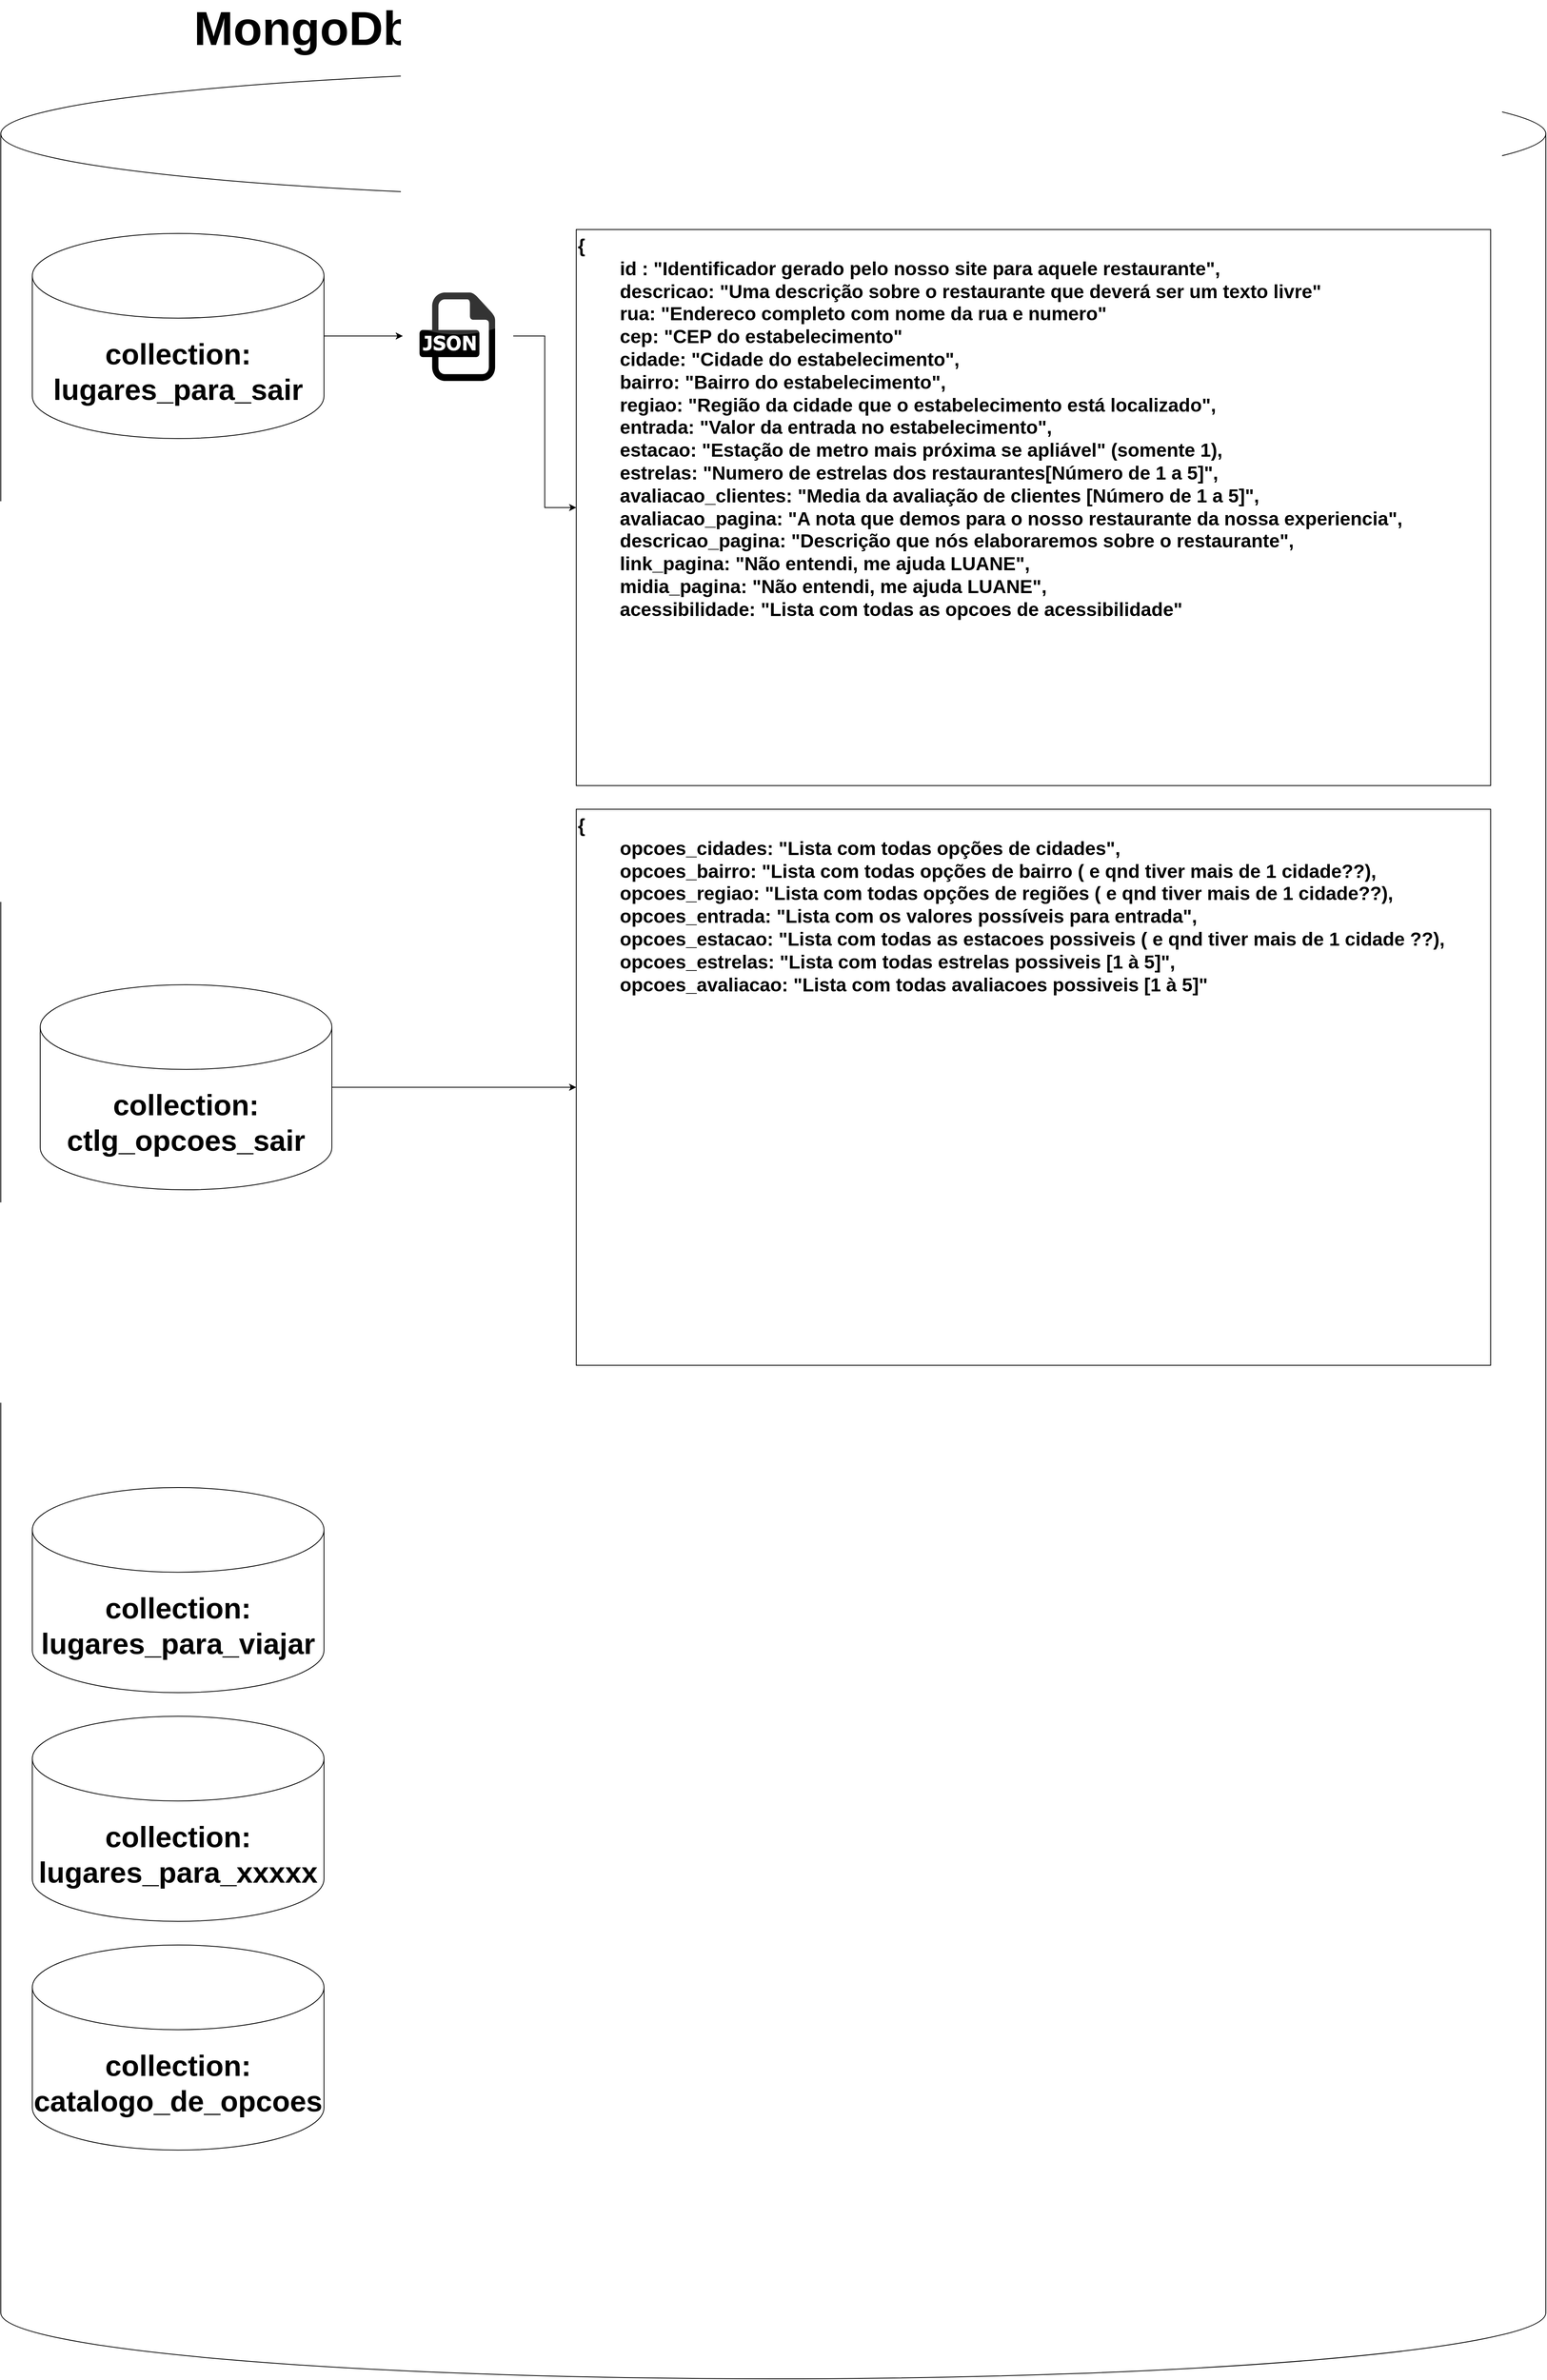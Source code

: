 <mxfile version="22.1.3" type="github">
  <diagram name="Travel And Dine - Banco de Dados" id="l2abdUlIpdZk-L6hSmc2">
    <mxGraphModel dx="2049" dy="1296" grid="1" gridSize="10" guides="1" tooltips="1" connect="1" arrows="1" fold="1" page="1" pageScale="1" pageWidth="50000" pageHeight="50000" math="0" shadow="0">
      <root>
        <mxCell id="0" />
        <mxCell id="1" parent="0" />
        <mxCell id="otfIkombBEl5gzPAVcly-1" value="" style="shape=cylinder3;whiteSpace=wrap;html=1;boundedLbl=1;backgroundOutline=1;size=83.667;" vertex="1" parent="1">
          <mxGeometry x="130" y="130" width="1960" height="2930" as="geometry" />
        </mxCell>
        <mxCell id="otfIkombBEl5gzPAVcly-2" value="&lt;span style=&quot;font-size: 60px;&quot;&gt;&lt;b style=&quot;font-size: 60px;&quot;&gt;MongoDb&amp;nbsp; &amp;nbsp;- Banco de Dados&amp;nbsp;&lt;/b&gt;&lt;/span&gt;" style="text;html=1;strokeColor=none;fillColor=none;align=center;verticalAlign=middle;whiteSpace=wrap;rounded=0;fontSize=60;" vertex="1" parent="1">
          <mxGeometry x="150" y="50" width="1300" height="60" as="geometry" />
        </mxCell>
        <mxCell id="otfIkombBEl5gzPAVcly-12" style="edgeStyle=orthogonalEdgeStyle;rounded=0;orthogonalLoop=1;jettySize=auto;html=1;" edge="1" parent="1" source="otfIkombBEl5gzPAVcly-4" target="otfIkombBEl5gzPAVcly-10">
          <mxGeometry relative="1" as="geometry" />
        </mxCell>
        <mxCell id="otfIkombBEl5gzPAVcly-4" value="collection:&lt;br style=&quot;font-size: 37px;&quot;&gt;lugares_para_sair" style="shape=cylinder3;whiteSpace=wrap;html=1;boundedLbl=1;backgroundOutline=1;size=53.667;fontSize=37;fontStyle=1" vertex="1" parent="1">
          <mxGeometry x="170" y="340" width="370" height="260" as="geometry" />
        </mxCell>
        <mxCell id="otfIkombBEl5gzPAVcly-17" style="edgeStyle=orthogonalEdgeStyle;rounded=0;orthogonalLoop=1;jettySize=auto;html=1;" edge="1" parent="1" source="otfIkombBEl5gzPAVcly-5" target="otfIkombBEl5gzPAVcly-16">
          <mxGeometry relative="1" as="geometry" />
        </mxCell>
        <mxCell id="otfIkombBEl5gzPAVcly-5" value="collection:&lt;br style=&quot;border-color: var(--border-color);&quot;&gt;ctlg_opcoes_sair" style="shape=cylinder3;whiteSpace=wrap;html=1;boundedLbl=1;backgroundOutline=1;size=53.667;fontSize=37;fontStyle=1" vertex="1" parent="1">
          <mxGeometry x="180" y="1292.5" width="370" height="260" as="geometry" />
        </mxCell>
        <mxCell id="otfIkombBEl5gzPAVcly-6" value="collection:&lt;br style=&quot;border-color: var(--border-color);&quot;&gt;lugares_para_viajar" style="shape=cylinder3;whiteSpace=wrap;html=1;boundedLbl=1;backgroundOutline=1;size=53.667;fontSize=37;fontStyle=1" vertex="1" parent="1">
          <mxGeometry x="170" y="1930" width="370" height="260" as="geometry" />
        </mxCell>
        <mxCell id="otfIkombBEl5gzPAVcly-7" value="collection:&lt;br style=&quot;font-size: 37px;&quot;&gt;lugares_para_xxxxx" style="shape=cylinder3;whiteSpace=wrap;html=1;boundedLbl=1;backgroundOutline=1;size=53.667;fontSize=37;fontStyle=1" vertex="1" parent="1">
          <mxGeometry x="170" y="2220" width="370" height="260" as="geometry" />
        </mxCell>
        <mxCell id="otfIkombBEl5gzPAVcly-8" value="collection:&lt;br style=&quot;font-size: 37px;&quot;&gt;catalogo_de_opcoes" style="shape=cylinder3;whiteSpace=wrap;html=1;boundedLbl=1;backgroundOutline=1;size=53.667;fontSize=37;fontStyle=1" vertex="1" parent="1">
          <mxGeometry x="170" y="2510" width="370" height="260" as="geometry" />
        </mxCell>
        <mxCell id="otfIkombBEl5gzPAVcly-15" value="" style="edgeStyle=orthogonalEdgeStyle;rounded=0;orthogonalLoop=1;jettySize=auto;html=1;" edge="1" parent="1" source="otfIkombBEl5gzPAVcly-10" target="otfIkombBEl5gzPAVcly-13">
          <mxGeometry relative="1" as="geometry" />
        </mxCell>
        <mxCell id="otfIkombBEl5gzPAVcly-10" value="" style="dashed=0;outlineConnect=0;html=1;align=center;labelPosition=center;verticalLabelPosition=bottom;verticalAlign=top;shape=mxgraph.webicons.json;gradientColor=none;fillColor=none;" vertex="1" parent="1">
          <mxGeometry x="640" y="395" width="140.13" height="150" as="geometry" />
        </mxCell>
        <mxCell id="otfIkombBEl5gzPAVcly-13" value="{&lt;br style=&quot;font-size: 24px;&quot;&gt;&lt;span style=&quot;font-size: 24px;&quot;&gt;&lt;span style=&quot;&quot;&gt;&amp;nbsp;&amp;nbsp;&amp;nbsp;&amp;nbsp;&lt;span style=&quot;&quot;&gt;&lt;span style=&quot;white-space: pre;&quot;&gt;&amp;nbsp;&amp;nbsp;&amp;nbsp;&amp;nbsp;&lt;/span&gt;&lt;/span&gt;&lt;/span&gt;&lt;/span&gt;id : &quot;Identificador gerado pelo nosso site para aquele restaurante&quot;,&lt;br&gt;&lt;span style=&quot;&quot;&gt;&lt;span style=&quot;&quot;&gt;&amp;nbsp;&amp;nbsp;&amp;nbsp;&amp;nbsp;&lt;span style=&quot;&quot;&gt;&lt;span style=&quot;white-space: pre;&quot;&gt;&amp;nbsp;&amp;nbsp;&amp;nbsp;&amp;nbsp;&lt;/span&gt;&lt;/span&gt;&lt;/span&gt;&lt;/span&gt;descricao: &quot;Uma descrição sobre o restaurante que deverá ser um texto livre&quot;&lt;br&gt;&lt;span style=&quot;&quot;&gt;&lt;span style=&quot;&quot;&gt;&amp;nbsp;&amp;nbsp;&amp;nbsp;&amp;nbsp;&lt;span style=&quot;&quot;&gt;&lt;span style=&quot;white-space: pre;&quot;&gt;&amp;nbsp;&amp;nbsp;&amp;nbsp;&amp;nbsp;&lt;/span&gt;&lt;/span&gt;&lt;/span&gt;&lt;/span&gt;rua: &quot;Endereco completo com nome da rua e numero&quot;&lt;br&gt;&lt;span style=&quot;&quot;&gt;&lt;span style=&quot;&quot;&gt;&amp;nbsp;&amp;nbsp;&amp;nbsp;&amp;nbsp;&lt;span style=&quot;&quot;&gt;&lt;span style=&quot;white-space: pre;&quot;&gt;&amp;nbsp;&amp;nbsp;&amp;nbsp;&amp;nbsp;&lt;/span&gt;&lt;/span&gt;&lt;/span&gt;&lt;/span&gt;cep: &quot;CEP do estabelecimento&quot;&lt;br&gt;&lt;span style=&quot;&quot;&gt;&lt;span style=&quot;&quot;&gt;&amp;nbsp;&amp;nbsp;&amp;nbsp;&amp;nbsp;&lt;span style=&quot;&quot;&gt;&lt;span style=&quot;white-space: pre;&quot;&gt;&amp;nbsp;&amp;nbsp;&amp;nbsp;&amp;nbsp;&lt;/span&gt;&lt;/span&gt;&lt;/span&gt;&lt;/span&gt;cidade: &quot;Cidade do estabelecimento&quot;,&lt;br&gt;&lt;span style=&quot;&quot;&gt;&lt;span style=&quot;&quot;&gt;&amp;nbsp;&amp;nbsp;&amp;nbsp;&amp;nbsp;&lt;span style=&quot;&quot;&gt;&lt;span style=&quot;white-space: pre;&quot;&gt;&amp;nbsp;&amp;nbsp;&amp;nbsp;&amp;nbsp;&lt;/span&gt;&lt;/span&gt;&lt;/span&gt;&lt;/span&gt;bairro: &quot;Bairro do estabelecimento&quot;,&lt;br&gt;&lt;span style=&quot;white-space: pre;&quot;&gt;&#x9;&lt;/span&gt;regiao: &quot;Região da cidade que o estabelecimento está localizado&quot;,&lt;br&gt;&lt;span style=&quot;&quot;&gt;&lt;span style=&quot;&quot;&gt;&amp;nbsp;&amp;nbsp;&amp;nbsp;&amp;nbsp;&lt;span style=&quot;&quot;&gt;&lt;span style=&quot;white-space: pre;&quot;&gt;&amp;nbsp;&amp;nbsp;&amp;nbsp;&amp;nbsp;&lt;/span&gt;&lt;/span&gt;&lt;/span&gt;&lt;/span&gt;entrada: &quot;Valor da entrada no estabelecimento&quot;,&lt;br&gt;&lt;span style=&quot;&quot;&gt;&lt;span style=&quot;&quot;&gt;&amp;nbsp;&amp;nbsp;&amp;nbsp;&amp;nbsp;&lt;span style=&quot;&quot;&gt;&lt;span style=&quot;white-space: pre;&quot;&gt;&amp;nbsp;&amp;nbsp;&amp;nbsp;&amp;nbsp;&lt;/span&gt;&lt;/span&gt;&lt;/span&gt;&lt;/span&gt;estacao: &quot;Estação de metro mais próxima se apliável&quot; (somente 1),&lt;br&gt;&lt;span style=&quot;&quot;&gt;&lt;span style=&quot;&quot;&gt;&amp;nbsp;&amp;nbsp;&amp;nbsp;&amp;nbsp;&lt;span style=&quot;&quot;&gt;&lt;span style=&quot;white-space: pre;&quot;&gt;&amp;nbsp;&amp;nbsp;&amp;nbsp;&amp;nbsp;&lt;/span&gt;&lt;/span&gt;&lt;/span&gt;&lt;/span&gt;estrelas: &quot;Numero de estrelas dos restaurantes[Número de 1 a 5]&quot;,&lt;br&gt;&lt;span style=&quot;&quot;&gt;&lt;span style=&quot;&quot;&gt;&amp;nbsp;&amp;nbsp;&amp;nbsp;&amp;nbsp;&lt;span style=&quot;&quot;&gt;&lt;span style=&quot;white-space: pre;&quot;&gt;&amp;nbsp;&amp;nbsp;&amp;nbsp;&amp;nbsp;&lt;/span&gt;&lt;/span&gt;&lt;/span&gt;&lt;/span&gt;avaliacao_clientes: &quot;Media da avaliação de clientes [Número de 1 a 5]&quot;,&lt;br&gt;&lt;span style=&quot;&quot;&gt;&lt;span style=&quot;white-space: pre;&quot;&gt;&amp;nbsp;&amp;nbsp;&amp;nbsp;&amp;nbsp;&lt;span style=&quot;white-space: pre;&quot;&gt;&#x9;&lt;/span&gt;&lt;/span&gt;&lt;/span&gt;avaliacao_pagina: &quot;A nota que demos para o nosso restaurante da nossa experiencia&quot;,&lt;br&gt;&lt;span style=&quot;&quot;&gt;&lt;span style=&quot;white-space: pre;&quot;&gt;&amp;nbsp;&amp;nbsp;&amp;nbsp;&amp;nbsp;&lt;span style=&quot;white-space: pre;&quot;&gt;&#x9;&lt;/span&gt;&lt;/span&gt;&lt;/span&gt;descricao_pagina: &quot;Descrição que nós elaboraremos sobre o restaurante&quot;,&lt;br&gt;&lt;span style=&quot;&quot;&gt;&lt;span style=&quot;white-space: pre;&quot;&gt;&amp;nbsp;&amp;nbsp;&amp;nbsp;&amp;nbsp;&lt;span style=&quot;white-space: pre;&quot;&gt;&#x9;&lt;/span&gt;&lt;/span&gt;&lt;/span&gt;link_pagina: &quot;Não entendi, me ajuda LUANE&quot;,&lt;br&gt;&lt;span style=&quot;&quot;&gt;&lt;span style=&quot;white-space: pre;&quot;&gt;&amp;nbsp;&amp;nbsp;&amp;nbsp;&amp;nbsp;&lt;span style=&quot;white-space: pre;&quot;&gt;&#x9;&lt;/span&gt;&lt;/span&gt;&lt;/span&gt;midia_pagina: &quot;Não entendi, me ajuda LUANE&quot;,&lt;br&gt;&lt;span style=&quot;white-space: pre;&quot;&gt;&#x9;&lt;/span&gt;acessibilidade: &quot;Lista com todas as opcoes de acessibilidade&quot;" style="rounded=0;whiteSpace=wrap;html=1;align=left;fontStyle=1;fontSize=24;verticalAlign=top;" vertex="1" parent="1">
          <mxGeometry x="860" y="335" width="1160" height="705" as="geometry" />
        </mxCell>
        <mxCell id="otfIkombBEl5gzPAVcly-16" value="{&lt;br&gt;&lt;span style=&quot;&quot;&gt;&lt;span style=&quot;&quot;&gt;&amp;nbsp;&amp;nbsp;&amp;nbsp;&amp;nbsp;&lt;span style=&quot;white-space: pre;&quot;&gt;&#x9;&lt;/span&gt;&lt;/span&gt;&lt;/span&gt;opcoes_cidades: &quot;Lista com todas opções de cidades&quot;,&lt;br&gt;&lt;span style=&quot;&quot;&gt;&lt;span style=&quot;&quot;&gt;&amp;nbsp;&amp;nbsp;&amp;nbsp;&amp;nbsp;&lt;span style=&quot;white-space: pre;&quot;&gt;&#x9;&lt;/span&gt;&lt;/span&gt;&lt;/span&gt;opcoes_bairro: &quot;Lista com todas opções de bairro ( e qnd tiver mais de 1 cidade??),&lt;br&gt;&lt;span style=&quot;&quot;&gt;&lt;span style=&quot;&quot;&gt;&amp;nbsp;&amp;nbsp;&amp;nbsp;&lt;span style=&quot;white-space: pre;&quot;&gt;&#x9;&lt;/span&gt;&lt;/span&gt;&lt;/span&gt;opcoes_regiao: &quot;Lista com todas opções de regiões ( e qnd tiver mais de 1 cidade??),&lt;br&gt;&lt;span style=&quot;&quot;&gt;&lt;span style=&quot;&quot;&gt;&amp;nbsp;&amp;nbsp;&amp;nbsp;&amp;nbsp;&lt;span style=&quot;white-space: pre;&quot;&gt;&#x9;&lt;/span&gt;&lt;/span&gt;&lt;/span&gt;opcoes_entrada: &quot;Lista com os valores possíveis para entrada&quot;,&lt;br&gt;&lt;span style=&quot;&quot;&gt;&lt;span style=&quot;&quot;&gt;&amp;nbsp;&amp;nbsp;&amp;nbsp;&amp;nbsp;&lt;span style=&quot;white-space: pre;&quot;&gt;&#x9;&lt;/span&gt;&lt;/span&gt;&lt;/span&gt;opcoes_estacao: &quot;Lista com todas as estacoes possiveis ( e qnd tiver mais de 1 cidade ??),&lt;br&gt;&lt;span style=&quot;white-space: pre;&quot;&gt;&#x9;&lt;/span&gt;opcoes_estrelas: &quot;Lista com todas estrelas possiveis [1 à 5]&quot;,&lt;br&gt;&lt;span style=&quot;&quot;&gt;&lt;/span&gt;&lt;span style=&quot;white-space: pre;&quot;&gt;&#x9;&lt;/span&gt;opcoes_avaliacao: &quot;Lista com todas avaliacoes possiveis [1 à 5]&quot;&lt;span style=&quot;&quot;&gt;&lt;br/&gt;&lt;span style=&quot;white-space: pre;&quot;&gt;&amp;nbsp;&amp;nbsp;&amp;nbsp;&amp;nbsp;&lt;/span&gt;&lt;/span&gt;" style="rounded=0;whiteSpace=wrap;html=1;align=left;fontStyle=1;fontSize=24;verticalAlign=top;" vertex="1" parent="1">
          <mxGeometry x="860" y="1070" width="1160" height="705" as="geometry" />
        </mxCell>
      </root>
    </mxGraphModel>
  </diagram>
</mxfile>
